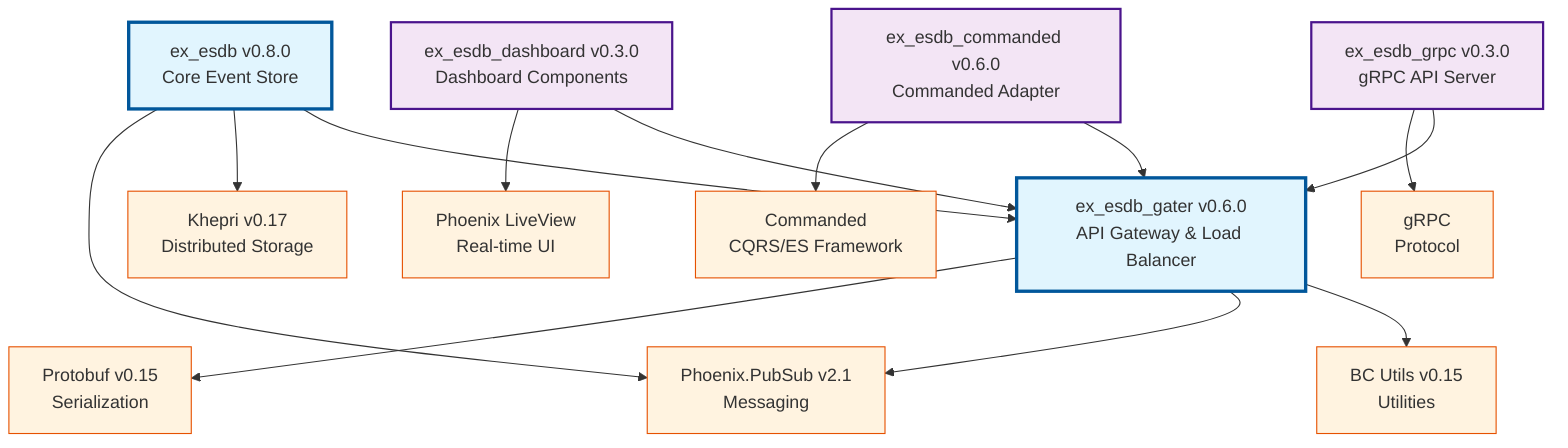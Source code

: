 graph TD
    %% Core packages
    ex_esdb[ex_esdb v0.8.0<br/>Core Event Store]
    ex_esdb_gater[ex_esdb_gater v0.6.0<br/>API Gateway & Load Balancer]
    
    %% Extension packages
    ex_esdb_commanded[ex_esdb_commanded v0.6.0<br/>Commanded Adapter]
    ex_esdb_grpc[ex_esdb_grpc v0.3.0<br/>gRPC API Server]
    ex_esdb_dashboard[ex_esdb_dashboard v0.3.0<br/>Dashboard Components]
    
    %% External dependencies
    khepri[Khepri v0.17<br/>Distributed Storage]
    phoenix_pubsub[Phoenix.PubSub v2.1<br/>Messaging]
    protobuf[Protobuf v0.15<br/>Serialization]
    bc_utils[BC Utils v0.15<br/>Utilities]
    commanded[Commanded<br/>CQRS/ES Framework]
    phoenix_liveview[Phoenix LiveView<br/>Real-time UI]
    grpc[gRPC<br/>Protocol]
    
    %% Dependencies
    ex_esdb --> ex_esdb_gater
    ex_esdb --> khepri
    ex_esdb --> phoenix_pubsub
    
    ex_esdb_gater --> bc_utils
    ex_esdb_gater --> phoenix_pubsub
    ex_esdb_gater --> protobuf
    
    ex_esdb_commanded --> ex_esdb_gater
    ex_esdb_commanded --> commanded
    
    ex_esdb_grpc --> ex_esdb_gater
    ex_esdb_grpc --> grpc
    
    ex_esdb_dashboard --> ex_esdb_gater
    ex_esdb_dashboard --> phoenix_liveview
    
    %% Styling
    classDef corePackage fill:#e1f5fe,stroke:#01579b,stroke-width:3px
    classDef extensionPackage fill:#f3e5f5,stroke:#4a148c,stroke-width:2px
    classDef externalDep fill:#fff3e0,stroke:#e65100,stroke-width:1px
    
    class ex_esdb,ex_esdb_gater corePackage
    class ex_esdb_commanded,ex_esdb_grpc,ex_esdb_dashboard extensionPackage
    class khepri,phoenix_pubsub,protobuf,bc_utils,commanded,phoenix_liveview,grpc externalDep
